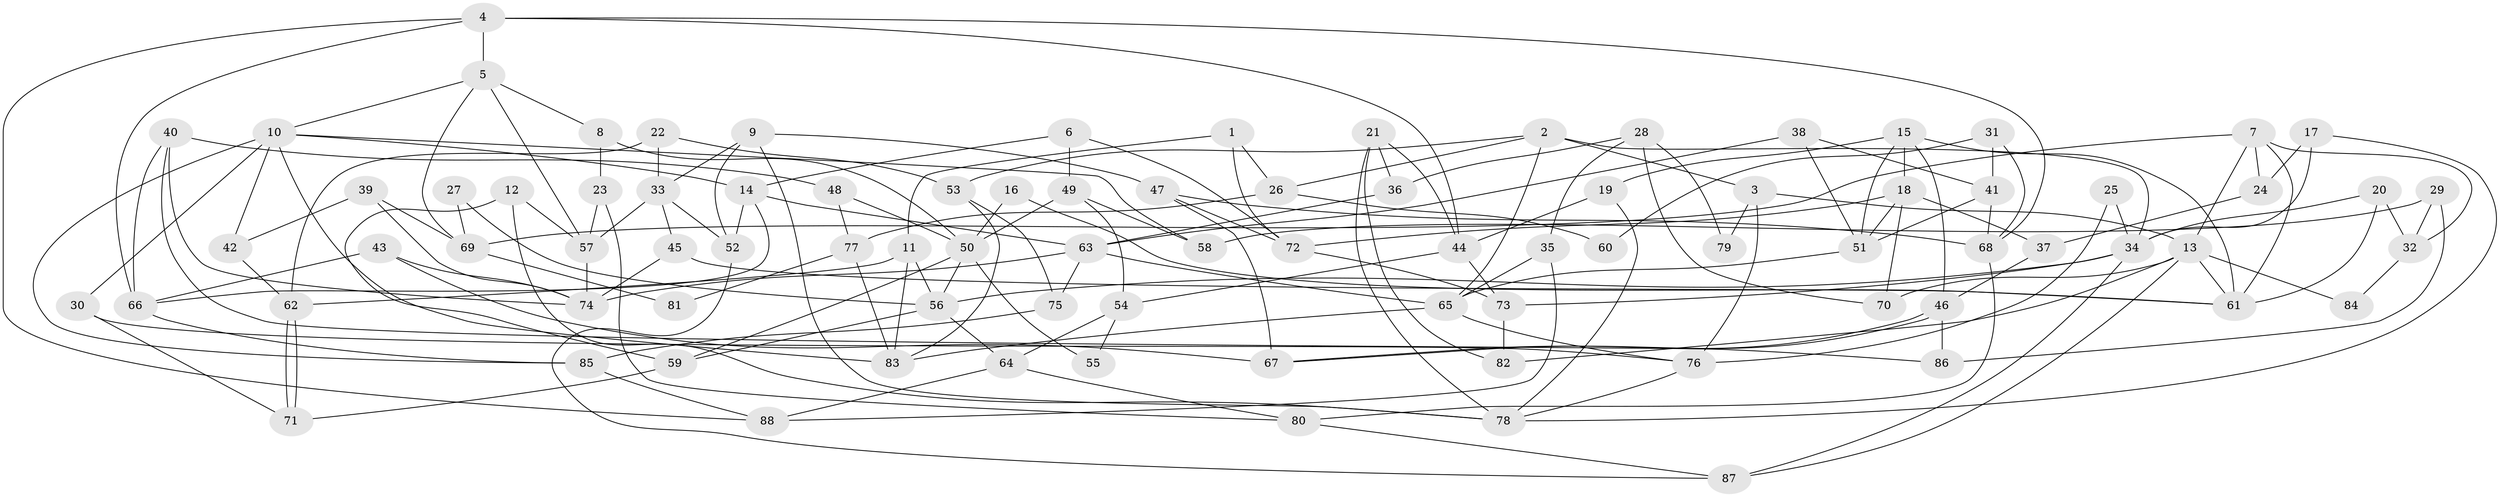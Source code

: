 // Generated by graph-tools (version 1.1) at 2025/50/03/09/25 04:50:02]
// undirected, 88 vertices, 176 edges
graph export_dot {
graph [start="1"]
  node [color=gray90,style=filled];
  1;
  2;
  3;
  4;
  5;
  6;
  7;
  8;
  9;
  10;
  11;
  12;
  13;
  14;
  15;
  16;
  17;
  18;
  19;
  20;
  21;
  22;
  23;
  24;
  25;
  26;
  27;
  28;
  29;
  30;
  31;
  32;
  33;
  34;
  35;
  36;
  37;
  38;
  39;
  40;
  41;
  42;
  43;
  44;
  45;
  46;
  47;
  48;
  49;
  50;
  51;
  52;
  53;
  54;
  55;
  56;
  57;
  58;
  59;
  60;
  61;
  62;
  63;
  64;
  65;
  66;
  67;
  68;
  69;
  70;
  71;
  72;
  73;
  74;
  75;
  76;
  77;
  78;
  79;
  80;
  81;
  82;
  83;
  84;
  85;
  86;
  87;
  88;
  1 -- 26;
  1 -- 72;
  1 -- 11;
  2 -- 65;
  2 -- 53;
  2 -- 3;
  2 -- 26;
  2 -- 34;
  3 -- 76;
  3 -- 13;
  3 -- 79;
  4 -- 88;
  4 -- 66;
  4 -- 5;
  4 -- 44;
  4 -- 68;
  5 -- 10;
  5 -- 8;
  5 -- 57;
  5 -- 69;
  6 -- 72;
  6 -- 14;
  6 -- 49;
  7 -- 13;
  7 -- 61;
  7 -- 24;
  7 -- 32;
  7 -- 69;
  8 -- 50;
  8 -- 23;
  9 -- 33;
  9 -- 78;
  9 -- 47;
  9 -- 52;
  10 -- 83;
  10 -- 85;
  10 -- 14;
  10 -- 30;
  10 -- 42;
  10 -- 58;
  11 -- 62;
  11 -- 56;
  11 -- 83;
  12 -- 59;
  12 -- 57;
  12 -- 78;
  13 -- 87;
  13 -- 61;
  13 -- 70;
  13 -- 82;
  13 -- 84;
  14 -- 52;
  14 -- 63;
  14 -- 66;
  15 -- 18;
  15 -- 46;
  15 -- 19;
  15 -- 51;
  15 -- 61;
  16 -- 50;
  16 -- 61;
  17 -- 78;
  17 -- 24;
  17 -- 34;
  18 -- 51;
  18 -- 72;
  18 -- 37;
  18 -- 70;
  19 -- 44;
  19 -- 78;
  20 -- 61;
  20 -- 34;
  20 -- 32;
  21 -- 82;
  21 -- 78;
  21 -- 36;
  21 -- 44;
  22 -- 53;
  22 -- 62;
  22 -- 33;
  23 -- 80;
  23 -- 57;
  24 -- 37;
  25 -- 76;
  25 -- 34;
  26 -- 77;
  26 -- 60;
  27 -- 69;
  27 -- 56;
  28 -- 36;
  28 -- 70;
  28 -- 35;
  28 -- 79;
  29 -- 58;
  29 -- 32;
  29 -- 86;
  30 -- 76;
  30 -- 71;
  31 -- 41;
  31 -- 68;
  31 -- 60;
  32 -- 84;
  33 -- 57;
  33 -- 45;
  33 -- 52;
  34 -- 56;
  34 -- 73;
  34 -- 87;
  35 -- 65;
  35 -- 88;
  36 -- 63;
  37 -- 46;
  38 -- 51;
  38 -- 63;
  38 -- 41;
  39 -- 74;
  39 -- 69;
  39 -- 42;
  40 -- 74;
  40 -- 66;
  40 -- 48;
  40 -- 86;
  41 -- 68;
  41 -- 51;
  42 -- 62;
  43 -- 67;
  43 -- 74;
  43 -- 66;
  44 -- 54;
  44 -- 73;
  45 -- 61;
  45 -- 74;
  46 -- 67;
  46 -- 67;
  46 -- 86;
  47 -- 68;
  47 -- 67;
  47 -- 72;
  48 -- 50;
  48 -- 77;
  49 -- 50;
  49 -- 54;
  49 -- 58;
  50 -- 59;
  50 -- 56;
  50 -- 55;
  51 -- 65;
  52 -- 87;
  53 -- 75;
  53 -- 83;
  54 -- 55;
  54 -- 64;
  56 -- 59;
  56 -- 64;
  57 -- 74;
  59 -- 71;
  62 -- 71;
  62 -- 71;
  63 -- 74;
  63 -- 65;
  63 -- 75;
  64 -- 80;
  64 -- 88;
  65 -- 76;
  65 -- 83;
  66 -- 85;
  68 -- 80;
  69 -- 81;
  72 -- 73;
  73 -- 82;
  75 -- 85;
  76 -- 78;
  77 -- 83;
  77 -- 81;
  80 -- 87;
  85 -- 88;
}
